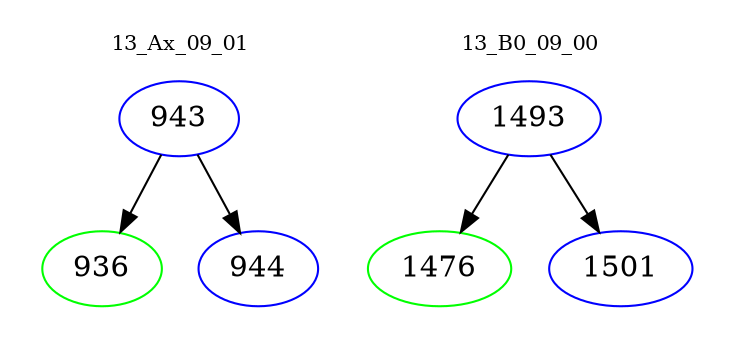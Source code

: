 digraph{
subgraph cluster_0 {
color = white
label = "13_Ax_09_01";
fontsize=10;
T0_943 [label="943", color="blue"]
T0_943 -> T0_936 [color="black"]
T0_936 [label="936", color="green"]
T0_943 -> T0_944 [color="black"]
T0_944 [label="944", color="blue"]
}
subgraph cluster_1 {
color = white
label = "13_B0_09_00";
fontsize=10;
T1_1493 [label="1493", color="blue"]
T1_1493 -> T1_1476 [color="black"]
T1_1476 [label="1476", color="green"]
T1_1493 -> T1_1501 [color="black"]
T1_1501 [label="1501", color="blue"]
}
}
